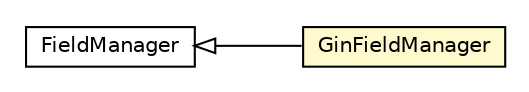 #!/usr/local/bin/dot
#
# Class diagram 
# Generated by UMLGraph version R5_6-24-gf6e263 (http://www.umlgraph.org/)
#

digraph G {
	edge [fontname="Helvetica",fontsize=10,labelfontname="Helvetica",labelfontsize=10];
	node [fontname="Helvetica",fontsize=10,shape=plaintext];
	nodesep=0.25;
	ranksep=0.5;
	rankdir=LR;
	// com.google.gwt.uibinder.rebind.GinFieldManager
	c197175 [label=<<table title="com.google.gwt.uibinder.rebind.GinFieldManager" border="0" cellborder="1" cellspacing="0" cellpadding="2" port="p" bgcolor="lemonChiffon" href="./GinFieldManager.html">
		<tr><td><table border="0" cellspacing="0" cellpadding="1">
<tr><td align="center" balign="center"> GinFieldManager </td></tr>
		</table></td></tr>
		</table>>, URL="./GinFieldManager.html", fontname="Helvetica", fontcolor="black", fontsize=10.0];
	// com.google.gwt.uibinder.rebind.FieldManager
	c197178 [label=<<table title="com.google.gwt.uibinder.rebind.FieldManager" border="0" cellborder="1" cellspacing="0" cellpadding="2" port="p" href="./FieldManager.html">
		<tr><td><table border="0" cellspacing="0" cellpadding="1">
<tr><td align="center" balign="center"> FieldManager </td></tr>
		</table></td></tr>
		</table>>, URL="./FieldManager.html", fontname="Helvetica", fontcolor="black", fontsize=10.0];
	//com.google.gwt.uibinder.rebind.GinFieldManager extends com.google.gwt.uibinder.rebind.FieldManager
	c197178:p -> c197175:p [dir=back,arrowtail=empty];
}

